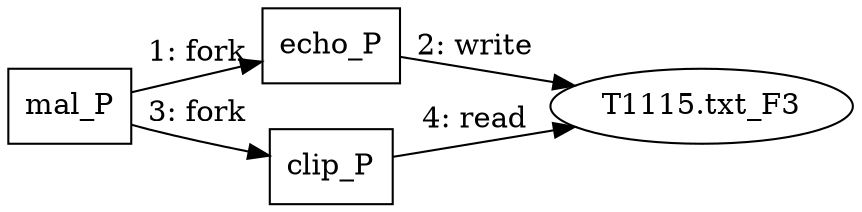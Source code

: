 digraph T1115 {
rankdir="LR"
size="9"
fixedsize="false"
splines="true"
nodesep=0.3
ranksep=0
fontsize=10
overlap="scalexy"
engine= "neato"
	"mal_P" [node_type=Process shape=box]
	"echo_P" [node_type=Process shape=box]
	"clip_P" [node_type=Process shape=box]
	"T1115.txt_F3" [node_type=File shape=ellipse]
	"mal_P" -> "echo_P" [label="1: fork"]
	"echo_P" -> "T1115.txt_F3" [label="2: write"]
	"mal_P" -> "clip_P" [label="3: fork"]
	"clip_P" -> "T1115.txt_F3" [label="4: read"]
}
